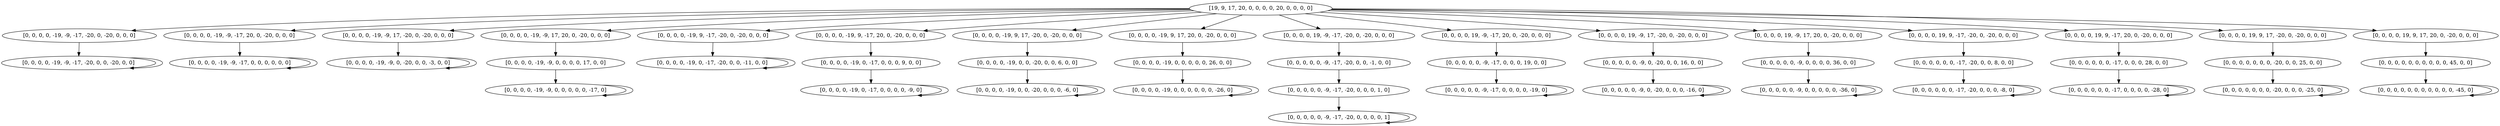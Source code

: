 digraph tree {
    "[19, 9, 17, 20, 0, 0, 0, 0, 20, 0, 0, 0, 0]";
    "[0, 0, 0, 0, -19, -9, -17, -20, 0, -20, 0, 0, 0]";
    "[0, 0, 0, 0, -19, -9, -17, -20, 0, 0, -20, 0, 0]";
    "[0, 0, 0, 0, -19, -9, -17, -20, 0, 0, -20, 0, 0]";
    "[0, 0, 0, 0, -19, -9, -17, 20, 0, -20, 0, 0, 0]";
    "[0, 0, 0, 0, -19, -9, -17, 0, 0, 0, 0, 0, 0]";
    "[0, 0, 0, 0, -19, -9, -17, 0, 0, 0, 0, 0, 0]";
    "[0, 0, 0, 0, -19, -9, 17, -20, 0, -20, 0, 0, 0]";
    "[0, 0, 0, 0, -19, -9, 0, -20, 0, 0, -3, 0, 0]";
    "[0, 0, 0, 0, -19, -9, 0, -20, 0, 0, -3, 0, 0]";
    "[0, 0, 0, 0, -19, -9, 17, 20, 0, -20, 0, 0, 0]";
    "[0, 0, 0, 0, -19, -9, 0, 0, 0, 0, 17, 0, 0]";
    "[0, 0, 0, 0, -19, -9, 0, 0, 0, 0, 0, -17, 0]";
    "[0, 0, 0, 0, -19, -9, 0, 0, 0, 0, 0, -17, 0]";
    "[0, 0, 0, 0, -19, 9, -17, -20, 0, -20, 0, 0, 0]";
    "[0, 0, 0, 0, -19, 0, -17, -20, 0, 0, -11, 0, 0]";
    "[0, 0, 0, 0, -19, 0, -17, -20, 0, 0, -11, 0, 0]";
    "[0, 0, 0, 0, -19, 9, -17, 20, 0, -20, 0, 0, 0]";
    "[0, 0, 0, 0, -19, 0, -17, 0, 0, 0, 9, 0, 0]";
    "[0, 0, 0, 0, -19, 0, -17, 0, 0, 0, 0, -9, 0]";
    "[0, 0, 0, 0, -19, 0, -17, 0, 0, 0, 0, -9, 0]";
    "[0, 0, 0, 0, -19, 9, 17, -20, 0, -20, 0, 0, 0]";
    "[0, 0, 0, 0, -19, 0, 0, -20, 0, 0, 6, 0, 0]";
    "[0, 0, 0, 0, -19, 0, 0, -20, 0, 0, 0, -6, 0]";
    "[0, 0, 0, 0, -19, 0, 0, -20, 0, 0, 0, -6, 0]";
    "[0, 0, 0, 0, -19, 9, 17, 20, 0, -20, 0, 0, 0]";
    "[0, 0, 0, 0, -19, 0, 0, 0, 0, 0, 26, 0, 0]";
    "[0, 0, 0, 0, -19, 0, 0, 0, 0, 0, 0, -26, 0]";
    "[0, 0, 0, 0, -19, 0, 0, 0, 0, 0, 0, -26, 0]";
    "[0, 0, 0, 0, 19, -9, -17, -20, 0, -20, 0, 0, 0]";
    "[0, 0, 0, 0, 0, -9, -17, -20, 0, 0, -1, 0, 0]";
    "[0, 0, 0, 0, 0, -9, -17, -20, 0, 0, 0, 1, 0]";
    "[0, 0, 0, 0, 0, -9, -17, -20, 0, 0, 0, 0, 1]";
    "[0, 0, 0, 0, 0, -9, -17, -20, 0, 0, 0, 0, 1]";
    "[0, 0, 0, 0, 19, -9, -17, 20, 0, -20, 0, 0, 0]";
    "[0, 0, 0, 0, 0, -9, -17, 0, 0, 0, 19, 0, 0]";
    "[0, 0, 0, 0, 0, -9, -17, 0, 0, 0, 0, -19, 0]";
    "[0, 0, 0, 0, 0, -9, -17, 0, 0, 0, 0, -19, 0]";
    "[0, 0, 0, 0, 19, -9, 17, -20, 0, -20, 0, 0, 0]";
    "[0, 0, 0, 0, 0, -9, 0, -20, 0, 0, 16, 0, 0]";
    "[0, 0, 0, 0, 0, -9, 0, -20, 0, 0, 0, -16, 0]";
    "[0, 0, 0, 0, 0, -9, 0, -20, 0, 0, 0, -16, 0]";
    "[0, 0, 0, 0, 19, -9, 17, 20, 0, -20, 0, 0, 0]";
    "[0, 0, 0, 0, 0, -9, 0, 0, 0, 0, 36, 0, 0]";
    "[0, 0, 0, 0, 0, -9, 0, 0, 0, 0, 0, -36, 0]";
    "[0, 0, 0, 0, 0, -9, 0, 0, 0, 0, 0, -36, 0]";
    "[0, 0, 0, 0, 19, 9, -17, -20, 0, -20, 0, 0, 0]";
    "[0, 0, 0, 0, 0, 0, -17, -20, 0, 0, 8, 0, 0]";
    "[0, 0, 0, 0, 0, 0, -17, -20, 0, 0, 0, -8, 0]";
    "[0, 0, 0, 0, 0, 0, -17, -20, 0, 0, 0, -8, 0]";
    "[0, 0, 0, 0, 19, 9, -17, 20, 0, -20, 0, 0, 0]";
    "[0, 0, 0, 0, 0, 0, -17, 0, 0, 0, 28, 0, 0]";
    "[0, 0, 0, 0, 0, 0, -17, 0, 0, 0, 0, -28, 0]";
    "[0, 0, 0, 0, 0, 0, -17, 0, 0, 0, 0, -28, 0]";
    "[0, 0, 0, 0, 19, 9, 17, -20, 0, -20, 0, 0, 0]";
    "[0, 0, 0, 0, 0, 0, 0, -20, 0, 0, 25, 0, 0]";
    "[0, 0, 0, 0, 0, 0, 0, -20, 0, 0, 0, -25, 0]";
    "[0, 0, 0, 0, 0, 0, 0, -20, 0, 0, 0, -25, 0]";
    "[0, 0, 0, 0, 19, 9, 17, 20, 0, -20, 0, 0, 0]";
    "[0, 0, 0, 0, 0, 0, 0, 0, 0, 0, 45, 0, 0]";
    "[0, 0, 0, 0, 0, 0, 0, 0, 0, 0, 0, -45, 0]";
    "[0, 0, 0, 0, 0, 0, 0, 0, 0, 0, 0, -45, 0]";
    "[19, 9, 17, 20, 0, 0, 0, 0, 20, 0, 0, 0, 0]" -> "[0, 0, 0, 0, -19, -9, -17, -20, 0, -20, 0, 0, 0]";
    "[19, 9, 17, 20, 0, 0, 0, 0, 20, 0, 0, 0, 0]" -> "[0, 0, 0, 0, -19, -9, -17, 20, 0, -20, 0, 0, 0]";
    "[19, 9, 17, 20, 0, 0, 0, 0, 20, 0, 0, 0, 0]" -> "[0, 0, 0, 0, -19, -9, 17, -20, 0, -20, 0, 0, 0]";
    "[19, 9, 17, 20, 0, 0, 0, 0, 20, 0, 0, 0, 0]" -> "[0, 0, 0, 0, -19, -9, 17, 20, 0, -20, 0, 0, 0]";
    "[19, 9, 17, 20, 0, 0, 0, 0, 20, 0, 0, 0, 0]" -> "[0, 0, 0, 0, -19, 9, -17, -20, 0, -20, 0, 0, 0]";
    "[19, 9, 17, 20, 0, 0, 0, 0, 20, 0, 0, 0, 0]" -> "[0, 0, 0, 0, -19, 9, -17, 20, 0, -20, 0, 0, 0]";
    "[19, 9, 17, 20, 0, 0, 0, 0, 20, 0, 0, 0, 0]" -> "[0, 0, 0, 0, -19, 9, 17, -20, 0, -20, 0, 0, 0]";
    "[19, 9, 17, 20, 0, 0, 0, 0, 20, 0, 0, 0, 0]" -> "[0, 0, 0, 0, -19, 9, 17, 20, 0, -20, 0, 0, 0]";
    "[19, 9, 17, 20, 0, 0, 0, 0, 20, 0, 0, 0, 0]" -> "[0, 0, 0, 0, 19, -9, -17, -20, 0, -20, 0, 0, 0]";
    "[19, 9, 17, 20, 0, 0, 0, 0, 20, 0, 0, 0, 0]" -> "[0, 0, 0, 0, 19, -9, -17, 20, 0, -20, 0, 0, 0]";
    "[19, 9, 17, 20, 0, 0, 0, 0, 20, 0, 0, 0, 0]" -> "[0, 0, 0, 0, 19, -9, 17, -20, 0, -20, 0, 0, 0]";
    "[19, 9, 17, 20, 0, 0, 0, 0, 20, 0, 0, 0, 0]" -> "[0, 0, 0, 0, 19, -9, 17, 20, 0, -20, 0, 0, 0]";
    "[19, 9, 17, 20, 0, 0, 0, 0, 20, 0, 0, 0, 0]" -> "[0, 0, 0, 0, 19, 9, -17, -20, 0, -20, 0, 0, 0]";
    "[19, 9, 17, 20, 0, 0, 0, 0, 20, 0, 0, 0, 0]" -> "[0, 0, 0, 0, 19, 9, -17, 20, 0, -20, 0, 0, 0]";
    "[19, 9, 17, 20, 0, 0, 0, 0, 20, 0, 0, 0, 0]" -> "[0, 0, 0, 0, 19, 9, 17, -20, 0, -20, 0, 0, 0]";
    "[19, 9, 17, 20, 0, 0, 0, 0, 20, 0, 0, 0, 0]" -> "[0, 0, 0, 0, 19, 9, 17, 20, 0, -20, 0, 0, 0]";
    "[0, 0, 0, 0, -19, -9, -17, -20, 0, -20, 0, 0, 0]" -> "[0, 0, 0, 0, -19, -9, -17, -20, 0, 0, -20, 0, 0]";
    "[0, 0, 0, 0, -19, -9, -17, -20, 0, 0, -20, 0, 0]" -> "[0, 0, 0, 0, -19, -9, -17, -20, 0, 0, -20, 0, 0]";
    "[0, 0, 0, 0, -19, -9, -17, 20, 0, -20, 0, 0, 0]" -> "[0, 0, 0, 0, -19, -9, -17, 0, 0, 0, 0, 0, 0]";
    "[0, 0, 0, 0, -19, -9, -17, 0, 0, 0, 0, 0, 0]" -> "[0, 0, 0, 0, -19, -9, -17, 0, 0, 0, 0, 0, 0]";
    "[0, 0, 0, 0, -19, -9, 17, -20, 0, -20, 0, 0, 0]" -> "[0, 0, 0, 0, -19, -9, 0, -20, 0, 0, -3, 0, 0]";
    "[0, 0, 0, 0, -19, -9, 0, -20, 0, 0, -3, 0, 0]" -> "[0, 0, 0, 0, -19, -9, 0, -20, 0, 0, -3, 0, 0]";
    "[0, 0, 0, 0, -19, -9, 17, 20, 0, -20, 0, 0, 0]" -> "[0, 0, 0, 0, -19, -9, 0, 0, 0, 0, 17, 0, 0]";
    "[0, 0, 0, 0, -19, -9, 0, 0, 0, 0, 17, 0, 0]" -> "[0, 0, 0, 0, -19, -9, 0, 0, 0, 0, 0, -17, 0]";
    "[0, 0, 0, 0, -19, -9, 0, 0, 0, 0, 0, -17, 0]" -> "[0, 0, 0, 0, -19, -9, 0, 0, 0, 0, 0, -17, 0]";
    "[0, 0, 0, 0, -19, 9, -17, -20, 0, -20, 0, 0, 0]" -> "[0, 0, 0, 0, -19, 0, -17, -20, 0, 0, -11, 0, 0]";
    "[0, 0, 0, 0, -19, 0, -17, -20, 0, 0, -11, 0, 0]" -> "[0, 0, 0, 0, -19, 0, -17, -20, 0, 0, -11, 0, 0]";
    "[0, 0, 0, 0, -19, 9, -17, 20, 0, -20, 0, 0, 0]" -> "[0, 0, 0, 0, -19, 0, -17, 0, 0, 0, 9, 0, 0]";
    "[0, 0, 0, 0, -19, 0, -17, 0, 0, 0, 9, 0, 0]" -> "[0, 0, 0, 0, -19, 0, -17, 0, 0, 0, 0, -9, 0]";
    "[0, 0, 0, 0, -19, 0, -17, 0, 0, 0, 0, -9, 0]" -> "[0, 0, 0, 0, -19, 0, -17, 0, 0, 0, 0, -9, 0]";
    "[0, 0, 0, 0, -19, 9, 17, -20, 0, -20, 0, 0, 0]" -> "[0, 0, 0, 0, -19, 0, 0, -20, 0, 0, 6, 0, 0]";
    "[0, 0, 0, 0, -19, 0, 0, -20, 0, 0, 6, 0, 0]" -> "[0, 0, 0, 0, -19, 0, 0, -20, 0, 0, 0, -6, 0]";
    "[0, 0, 0, 0, -19, 0, 0, -20, 0, 0, 0, -6, 0]" -> "[0, 0, 0, 0, -19, 0, 0, -20, 0, 0, 0, -6, 0]";
    "[0, 0, 0, 0, -19, 9, 17, 20, 0, -20, 0, 0, 0]" -> "[0, 0, 0, 0, -19, 0, 0, 0, 0, 0, 26, 0, 0]";
    "[0, 0, 0, 0, -19, 0, 0, 0, 0, 0, 26, 0, 0]" -> "[0, 0, 0, 0, -19, 0, 0, 0, 0, 0, 0, -26, 0]";
    "[0, 0, 0, 0, -19, 0, 0, 0, 0, 0, 0, -26, 0]" -> "[0, 0, 0, 0, -19, 0, 0, 0, 0, 0, 0, -26, 0]";
    "[0, 0, 0, 0, 19, -9, -17, -20, 0, -20, 0, 0, 0]" -> "[0, 0, 0, 0, 0, -9, -17, -20, 0, 0, -1, 0, 0]";
    "[0, 0, 0, 0, 0, -9, -17, -20, 0, 0, -1, 0, 0]" -> "[0, 0, 0, 0, 0, -9, -17, -20, 0, 0, 0, 1, 0]";
    "[0, 0, 0, 0, 0, -9, -17, -20, 0, 0, 0, 1, 0]" -> "[0, 0, 0, 0, 0, -9, -17, -20, 0, 0, 0, 0, 1]";
    "[0, 0, 0, 0, 0, -9, -17, -20, 0, 0, 0, 0, 1]" -> "[0, 0, 0, 0, 0, -9, -17, -20, 0, 0, 0, 0, 1]";
    "[0, 0, 0, 0, 19, -9, -17, 20, 0, -20, 0, 0, 0]" -> "[0, 0, 0, 0, 0, -9, -17, 0, 0, 0, 19, 0, 0]";
    "[0, 0, 0, 0, 0, -9, -17, 0, 0, 0, 19, 0, 0]" -> "[0, 0, 0, 0, 0, -9, -17, 0, 0, 0, 0, -19, 0]";
    "[0, 0, 0, 0, 0, -9, -17, 0, 0, 0, 0, -19, 0]" -> "[0, 0, 0, 0, 0, -9, -17, 0, 0, 0, 0, -19, 0]";
    "[0, 0, 0, 0, 19, -9, 17, -20, 0, -20, 0, 0, 0]" -> "[0, 0, 0, 0, 0, -9, 0, -20, 0, 0, 16, 0, 0]";
    "[0, 0, 0, 0, 0, -9, 0, -20, 0, 0, 16, 0, 0]" -> "[0, 0, 0, 0, 0, -9, 0, -20, 0, 0, 0, -16, 0]";
    "[0, 0, 0, 0, 0, -9, 0, -20, 0, 0, 0, -16, 0]" -> "[0, 0, 0, 0, 0, -9, 0, -20, 0, 0, 0, -16, 0]";
    "[0, 0, 0, 0, 19, -9, 17, 20, 0, -20, 0, 0, 0]" -> "[0, 0, 0, 0, 0, -9, 0, 0, 0, 0, 36, 0, 0]";
    "[0, 0, 0, 0, 0, -9, 0, 0, 0, 0, 36, 0, 0]" -> "[0, 0, 0, 0, 0, -9, 0, 0, 0, 0, 0, -36, 0]";
    "[0, 0, 0, 0, 0, -9, 0, 0, 0, 0, 0, -36, 0]" -> "[0, 0, 0, 0, 0, -9, 0, 0, 0, 0, 0, -36, 0]";
    "[0, 0, 0, 0, 19, 9, -17, -20, 0, -20, 0, 0, 0]" -> "[0, 0, 0, 0, 0, 0, -17, -20, 0, 0, 8, 0, 0]";
    "[0, 0, 0, 0, 0, 0, -17, -20, 0, 0, 8, 0, 0]" -> "[0, 0, 0, 0, 0, 0, -17, -20, 0, 0, 0, -8, 0]";
    "[0, 0, 0, 0, 0, 0, -17, -20, 0, 0, 0, -8, 0]" -> "[0, 0, 0, 0, 0, 0, -17, -20, 0, 0, 0, -8, 0]";
    "[0, 0, 0, 0, 19, 9, -17, 20, 0, -20, 0, 0, 0]" -> "[0, 0, 0, 0, 0, 0, -17, 0, 0, 0, 28, 0, 0]";
    "[0, 0, 0, 0, 0, 0, -17, 0, 0, 0, 28, 0, 0]" -> "[0, 0, 0, 0, 0, 0, -17, 0, 0, 0, 0, -28, 0]";
    "[0, 0, 0, 0, 0, 0, -17, 0, 0, 0, 0, -28, 0]" -> "[0, 0, 0, 0, 0, 0, -17, 0, 0, 0, 0, -28, 0]";
    "[0, 0, 0, 0, 19, 9, 17, -20, 0, -20, 0, 0, 0]" -> "[0, 0, 0, 0, 0, 0, 0, -20, 0, 0, 25, 0, 0]";
    "[0, 0, 0, 0, 0, 0, 0, -20, 0, 0, 25, 0, 0]" -> "[0, 0, 0, 0, 0, 0, 0, -20, 0, 0, 0, -25, 0]";
    "[0, 0, 0, 0, 0, 0, 0, -20, 0, 0, 0, -25, 0]" -> "[0, 0, 0, 0, 0, 0, 0, -20, 0, 0, 0, -25, 0]";
    "[0, 0, 0, 0, 19, 9, 17, 20, 0, -20, 0, 0, 0]" -> "[0, 0, 0, 0, 0, 0, 0, 0, 0, 0, 45, 0, 0]";
    "[0, 0, 0, 0, 0, 0, 0, 0, 0, 0, 45, 0, 0]" -> "[0, 0, 0, 0, 0, 0, 0, 0, 0, 0, 0, -45, 0]";
    "[0, 0, 0, 0, 0, 0, 0, 0, 0, 0, 0, -45, 0]" -> "[0, 0, 0, 0, 0, 0, 0, 0, 0, 0, 0, -45, 0]";
}
